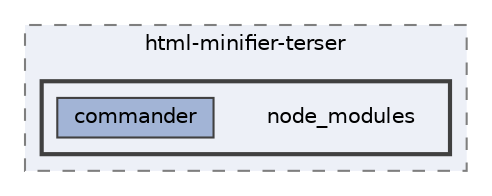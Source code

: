digraph "pkiclassroomrescheduler/src/main/frontend/node_modules/html-minifier-terser/node_modules"
{
 // LATEX_PDF_SIZE
  bgcolor="transparent";
  edge [fontname=Helvetica,fontsize=10,labelfontname=Helvetica,labelfontsize=10];
  node [fontname=Helvetica,fontsize=10,shape=box,height=0.2,width=0.4];
  compound=true
  subgraph clusterdir_7acb60507a9c9ee51998b8b7767a261a {
    graph [ bgcolor="#edf0f7", pencolor="grey50", label="html-minifier-terser", fontname=Helvetica,fontsize=10 style="filled,dashed", URL="dir_7acb60507a9c9ee51998b8b7767a261a.html",tooltip=""]
  subgraph clusterdir_1cb308fb1ced79e7b9f404953c8bf4e0 {
    graph [ bgcolor="#edf0f7", pencolor="grey25", label="", fontname=Helvetica,fontsize=10 style="filled,bold", URL="dir_1cb308fb1ced79e7b9f404953c8bf4e0.html",tooltip=""]
    dir_1cb308fb1ced79e7b9f404953c8bf4e0 [shape=plaintext, label="node_modules"];
  dir_f0f52cd5b01add502fbb869b9ee20e7b [label="commander", fillcolor="#a2b4d6", color="grey25", style="filled", URL="dir_f0f52cd5b01add502fbb869b9ee20e7b.html",tooltip=""];
  }
  }
}

